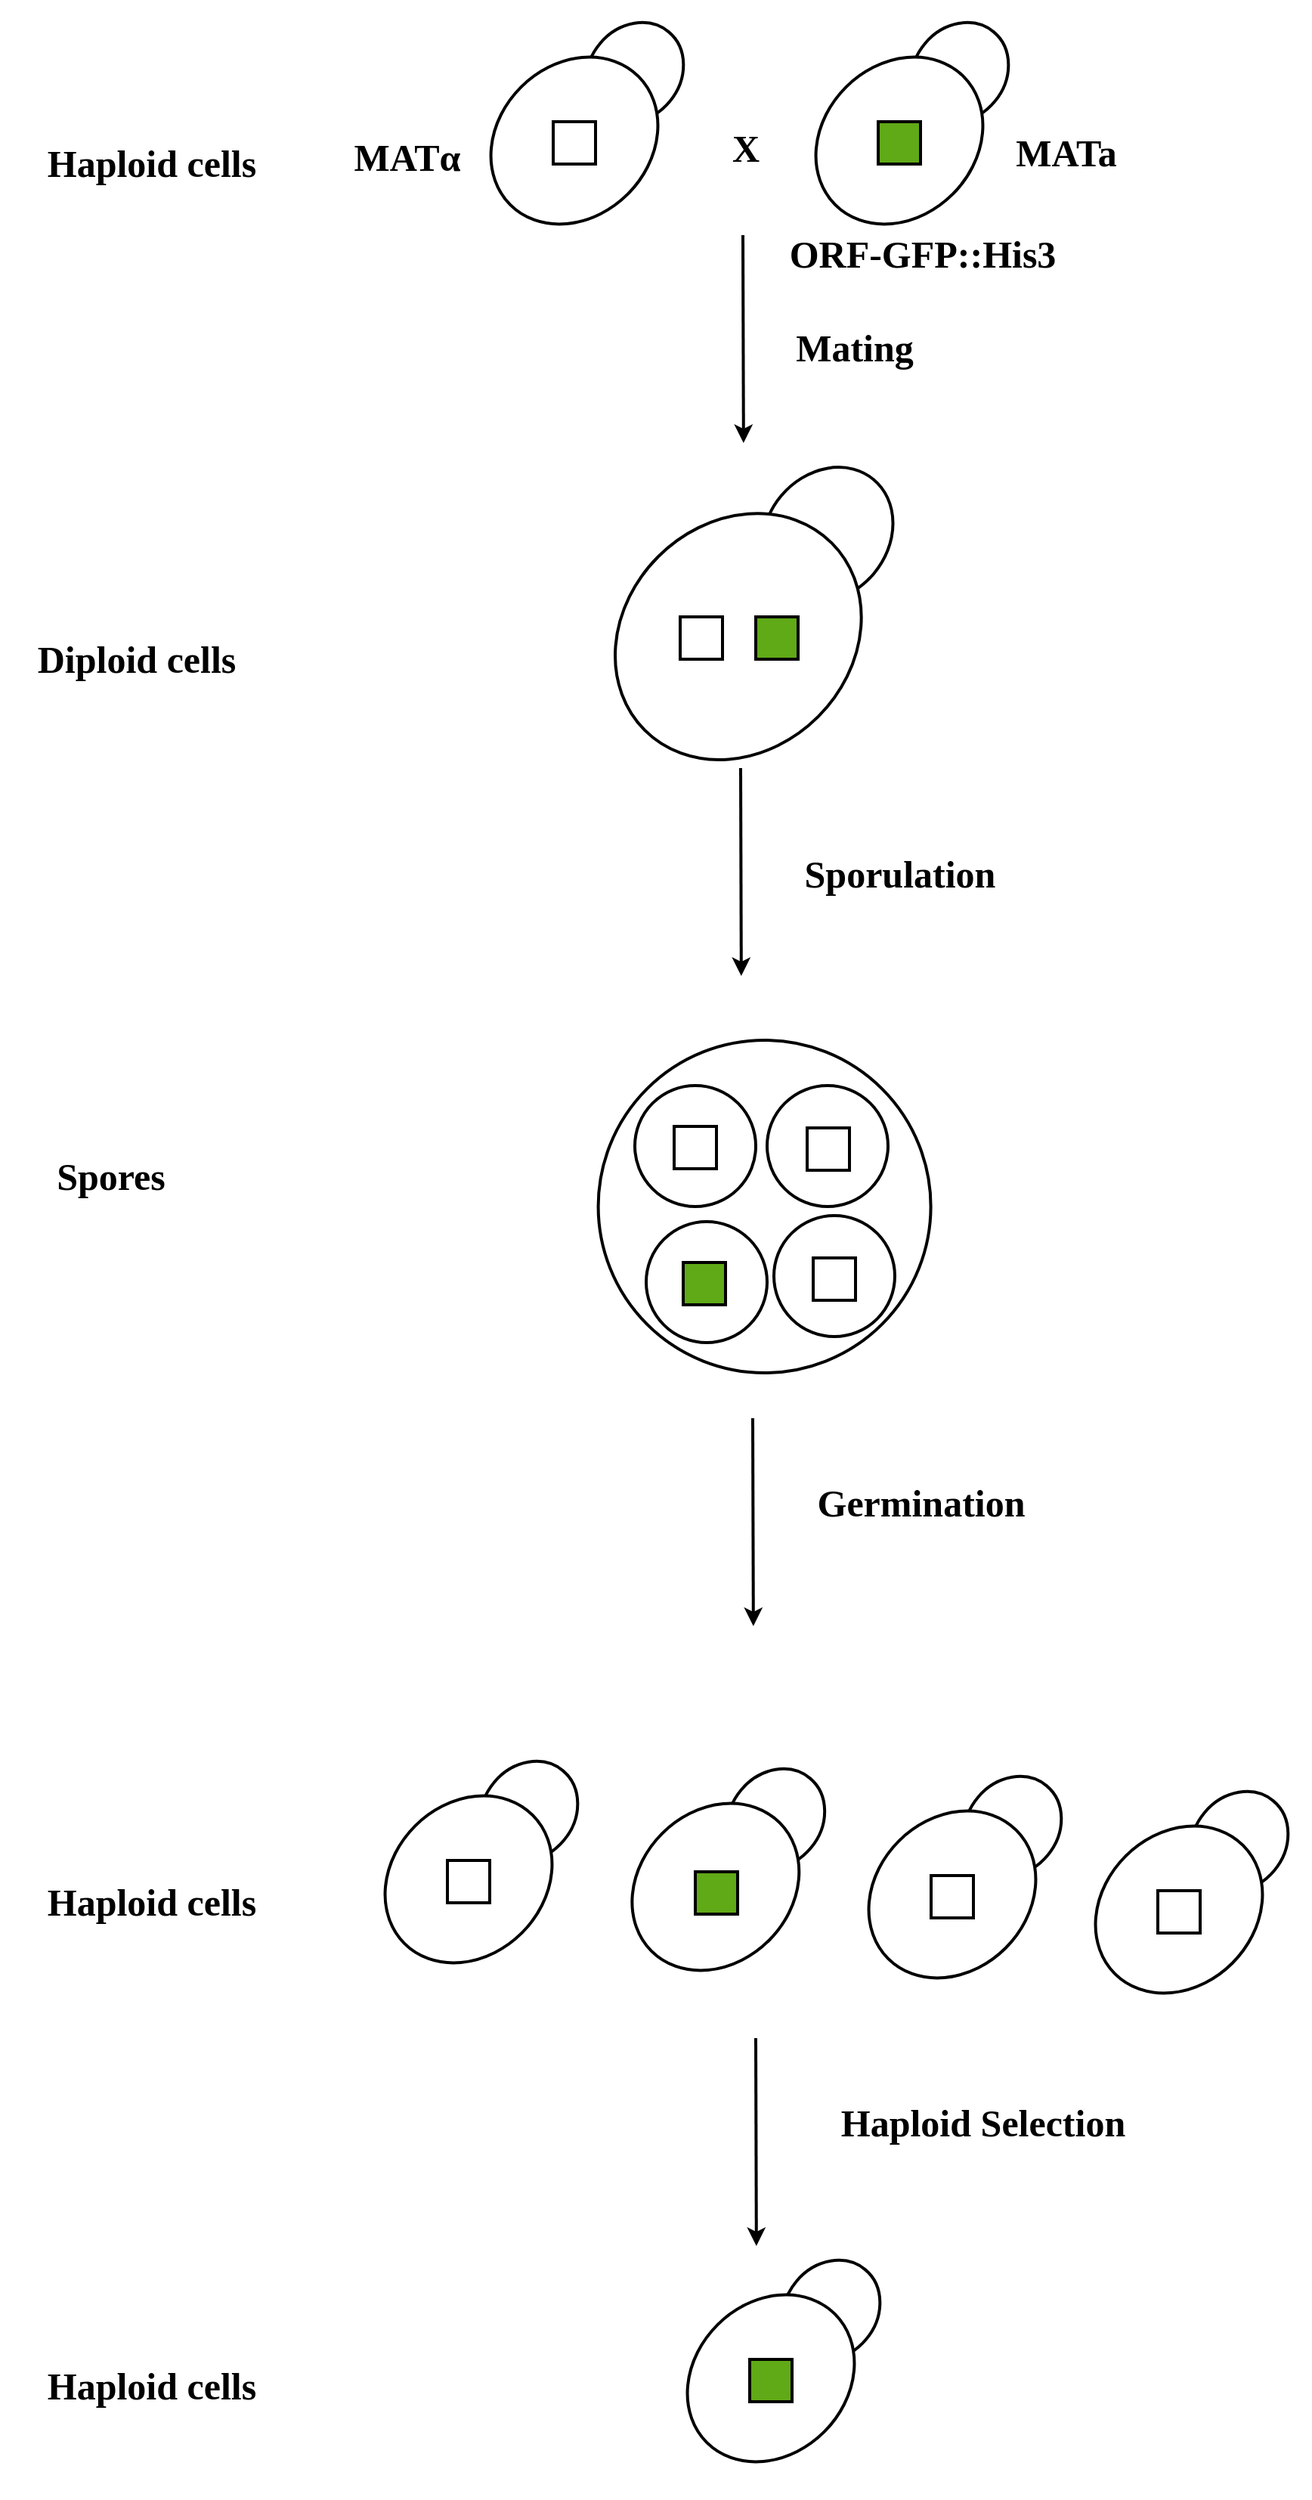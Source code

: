 <mxfile version="13.7.3" type="gitlab">
  <diagram id="beiPa8BHD_OdnOx-yBbd" name="Page-1">
    <mxGraphModel dx="3655" dy="2028" grid="1" gridSize="10" guides="0" tooltips="1" connect="1" arrows="1" fold="1" page="1" pageScale="1" pageWidth="850" pageHeight="1100" math="0" shadow="0">
      <root>
        <mxCell id="0" />
        <mxCell id="1" parent="0" />
        <mxCell id="B4sxJnHl5gxaD_2t0ISS-19" value="" style="endArrow=classic;html=1;strokeWidth=2;fontFamily=Georgia;fontSize=25;fontStyle=1" parent="1" edge="1">
          <mxGeometry width="50" height="50" relative="1" as="geometry">
            <mxPoint x="271.5" y="187.5" as="sourcePoint" />
            <mxPoint x="271.92" y="325" as="targetPoint" />
          </mxGeometry>
        </mxCell>
        <mxCell id="B4sxJnHl5gxaD_2t0ISS-20" value="" style="endArrow=classic;html=1;strokeWidth=2;fontFamily=Georgia;fontSize=25;fontStyle=1" parent="1" edge="1">
          <mxGeometry width="50" height="50" relative="1" as="geometry">
            <mxPoint x="270" y="540" as="sourcePoint" />
            <mxPoint x="270.42" y="677.5" as="targetPoint" />
          </mxGeometry>
        </mxCell>
        <mxCell id="B4sxJnHl5gxaD_2t0ISS-25" value="" style="ellipse;whiteSpace=wrap;html=1;rotation=130;direction=south;fillColor=#FFFFFF;fontFamily=Georgia;fontSize=25;fontStyle=1;strokeWidth=2;" parent="1" vertex="1">
          <mxGeometry x="280" y="345.62" width="95" height="80" as="geometry" />
        </mxCell>
        <mxCell id="B4sxJnHl5gxaD_2t0ISS-26" value="" style="ellipse;whiteSpace=wrap;html=1;direction=north;rotation=-45;fillColor=#FFFFFF;fontFamily=Georgia;fontSize=25;fontStyle=1;strokeWidth=2;" parent="1" vertex="1">
          <mxGeometry x="180.92" y="378.21" width="175" height="149.67" as="geometry" />
        </mxCell>
        <mxCell id="B4sxJnHl5gxaD_2t0ISS-27" value="" style="ellipse;whiteSpace=wrap;html=1;aspect=fixed;strokeColor=#000000;fillColor=#FFFFFF;fontFamily=Georgia;fontSize=25;fontStyle=1;strokeWidth=2;" parent="1" vertex="1">
          <mxGeometry x="175.8" y="720" width="220" height="220" as="geometry" />
        </mxCell>
        <mxCell id="B4sxJnHl5gxaD_2t0ISS-28" value="" style="ellipse;whiteSpace=wrap;html=1;aspect=fixed;strokeColor=#000000;fillColor=#FFFFFF;fontFamily=Georgia;fontSize=25;fontStyle=1;strokeWidth=2;" parent="1" vertex="1">
          <mxGeometry x="200" y="750" width="80" height="80" as="geometry" />
        </mxCell>
        <mxCell id="B4sxJnHl5gxaD_2t0ISS-29" value="" style="ellipse;whiteSpace=wrap;html=1;aspect=fixed;strokeColor=#000000;fillColor=#FFFFFF;fontFamily=Georgia;fontSize=25;fontStyle=1;strokeWidth=2;" parent="1" vertex="1">
          <mxGeometry x="287.5" y="750" width="80" height="80" as="geometry" />
        </mxCell>
        <mxCell id="B4sxJnHl5gxaD_2t0ISS-30" value="" style="ellipse;whiteSpace=wrap;html=1;aspect=fixed;strokeColor=#000000;fillColor=#FFFFFF;fontFamily=Georgia;fontSize=25;fontStyle=1;strokeWidth=2;" parent="1" vertex="1">
          <mxGeometry x="207.5" y="840" width="80" height="80" as="geometry" />
        </mxCell>
        <mxCell id="B4sxJnHl5gxaD_2t0ISS-31" value="" style="ellipse;whiteSpace=wrap;html=1;aspect=fixed;strokeColor=#000000;fillColor=#FFFFFF;fontFamily=Georgia;fontSize=25;fontStyle=1;strokeWidth=2;" parent="1" vertex="1">
          <mxGeometry x="292" y="836" width="80" height="80" as="geometry" />
        </mxCell>
        <mxCell id="B4sxJnHl5gxaD_2t0ISS-32" value="&lt;font style=&quot;font-size: 25px;&quot;&gt;X&lt;/font&gt;" style="text;html=1;align=center;verticalAlign=middle;resizable=0;points=[];autosize=1;fontFamily=Georgia;fontSize=25;fontStyle=1;strokeWidth=2;" parent="1" vertex="1">
          <mxGeometry x="252.5" y="110" width="40" height="40" as="geometry" />
        </mxCell>
        <mxCell id="B4sxJnHl5gxaD_2t0ISS-33" value="" style="endArrow=classic;html=1;strokeWidth=2;fontFamily=Georgia;fontSize=25;fontStyle=1" parent="1" edge="1">
          <mxGeometry width="50" height="50" relative="1" as="geometry">
            <mxPoint x="278" y="970" as="sourcePoint" />
            <mxPoint x="278.42" y="1107.5" as="targetPoint" />
          </mxGeometry>
        </mxCell>
        <mxCell id="B4sxJnHl5gxaD_2t0ISS-39" value="" style="ellipse;whiteSpace=wrap;html=1;rotation=130;direction=south;fillColor=#FFFFFF;fontFamily=Georgia;fontSize=25;fontStyle=1;strokeWidth=2;" parent="1" vertex="1">
          <mxGeometry x="258.42" y="1205" width="70" height="60" as="geometry" />
        </mxCell>
        <mxCell id="B4sxJnHl5gxaD_2t0ISS-40" value="" style="ellipse;whiteSpace=wrap;html=1;direction=north;rotation=-45;fillColor=#FFFFFF;fontFamily=Georgia;fontSize=25;fontStyle=1;strokeWidth=2;" parent="1" vertex="1">
          <mxGeometry x="193.42" y="1230" width="120" height="100" as="geometry" />
        </mxCell>
        <mxCell id="B4sxJnHl5gxaD_2t0ISS-48" value="" style="endArrow=classic;html=1;strokeWidth=2;fontFamily=Georgia;fontSize=25;fontStyle=1" parent="1" edge="1">
          <mxGeometry width="50" height="50" relative="1" as="geometry">
            <mxPoint x="280" y="1380" as="sourcePoint" />
            <mxPoint x="280.42" y="1517.5" as="targetPoint" />
          </mxGeometry>
        </mxCell>
        <mxCell id="B4sxJnHl5gxaD_2t0ISS-50" value="&lt;font style=&quot;font-size: 25px;&quot;&gt;&lt;span style=&quot;font-size: 25px;&quot;&gt;&lt;font style=&quot;font-size: 25px;&quot;&gt;Mating&lt;/font&gt;&lt;/span&gt;&lt;/font&gt;" style="text;html=1;align=center;verticalAlign=middle;resizable=0;points=[];autosize=1;fontFamily=Georgia;fontSize=25;fontStyle=1;strokeWidth=2;" parent="1" vertex="1">
          <mxGeometry x="290" y="242" width="110" height="40" as="geometry" />
        </mxCell>
        <mxCell id="B4sxJnHl5gxaD_2t0ISS-51" value="&lt;font style=&quot;font-size: 25px;&quot;&gt;&lt;span style=&quot;font-size: 25px;&quot;&gt;&lt;font style=&quot;font-size: 25px;&quot;&gt;Sporulation&lt;/font&gt;&lt;/span&gt;&lt;/font&gt;" style="text;html=1;align=center;verticalAlign=middle;resizable=0;points=[];autosize=1;fontFamily=Georgia;fontSize=25;fontStyle=1;strokeWidth=2;" parent="1" vertex="1">
          <mxGeometry x="290" y="590" width="170" height="40" as="geometry" />
        </mxCell>
        <mxCell id="B4sxJnHl5gxaD_2t0ISS-52" value="&lt;div style=&quot;font-size: 25px;&quot;&gt;&lt;font style=&quot;font-size: 25px;&quot;&gt;&lt;span style=&quot;font-size: 25px;&quot;&gt;&lt;font style=&quot;font-size: 25px;&quot;&gt;Germination&lt;/font&gt;&lt;/span&gt;&lt;/font&gt;&lt;/div&gt;" style="text;html=1;align=center;verticalAlign=middle;resizable=0;points=[];autosize=1;fontFamily=Georgia;fontSize=25;fontStyle=1;strokeWidth=2;" parent="1" vertex="1">
          <mxGeometry x="299" y="1006" width="180" height="40" as="geometry" />
        </mxCell>
        <mxCell id="B4sxJnHl5gxaD_2t0ISS-53" value="&lt;div style=&quot;font-size: 25px;&quot;&gt;&lt;font style=&quot;font-size: 25px;&quot;&gt;&lt;span style=&quot;font-size: 25px;&quot;&gt;&lt;font style=&quot;font-size: 25px;&quot;&gt;Haploid Selection&lt;br style=&quot;font-size: 25px;&quot;&gt;&lt;/font&gt;&lt;/span&gt;&lt;/font&gt;&lt;/div&gt;" style="text;html=1;align=center;verticalAlign=middle;resizable=0;points=[];autosize=1;fontFamily=Georgia;fontSize=25;fontStyle=1;strokeWidth=2;" parent="1" vertex="1">
          <mxGeometry x="310" y="1416" width="240" height="40" as="geometry" />
        </mxCell>
        <mxCell id="B4sxJnHl5gxaD_2t0ISS-54" value="&lt;font style=&quot;font-size: 25px;&quot;&gt;&lt;span style=&quot;font-size: 25px;&quot;&gt;&lt;font style=&quot;font-size: 25px;&quot;&gt;ORF-GFP::His3&lt;/font&gt;&lt;/span&gt;&lt;/font&gt;" style="text;html=1;align=center;verticalAlign=middle;resizable=0;points=[];autosize=1;fontFamily=Georgia;fontSize=25;fontStyle=1;strokeWidth=2;" parent="1" vertex="1">
          <mxGeometry x="280" y="180" width="220" height="40" as="geometry" />
        </mxCell>
        <mxCell id="B4sxJnHl5gxaD_2t0ISS-78" value="&lt;font style=&quot;font-size: 25px;&quot;&gt;&lt;span style=&quot;font-size: 25px;&quot;&gt;&lt;font style=&quot;font-size: 25px;&quot;&gt;MATa&lt;/font&gt;&lt;/span&gt;&lt;/font&gt;" style="text;html=1;align=center;verticalAlign=middle;resizable=0;points=[];autosize=1;fontFamily=Georgia;fontSize=25;fontStyle=1;strokeWidth=2;" parent="1" vertex="1">
          <mxGeometry x="440" y="112.5" width="90" height="40" as="geometry" />
        </mxCell>
        <mxCell id="B4sxJnHl5gxaD_2t0ISS-79" value="&lt;font style=&quot;font-size: 25px;&quot;&gt;&lt;span style=&quot;font-size: 25px;&quot;&gt;&lt;font style=&quot;font-size: 25px;&quot;&gt;MATα&lt;/font&gt;&lt;/span&gt;&lt;/font&gt;" style="text;html=1;align=center;verticalAlign=middle;resizable=0;points=[];autosize=1;fontFamily=Georgia;fontSize=25;fontStyle=1;strokeWidth=2;" parent="1" vertex="1">
          <mxGeometry x="4" y="116" width="90" height="40" as="geometry" />
        </mxCell>
        <mxCell id="uPPyn5asTpFvwDlICpT2-1" value="" style="ellipse;whiteSpace=wrap;html=1;rotation=130;direction=south;fillColor=#FFFFFF;fontFamily=Georgia;fontSize=25;fontStyle=1;strokeWidth=2;" parent="1" vertex="1">
          <mxGeometry x="380" y="50" width="70" height="60" as="geometry" />
        </mxCell>
        <mxCell id="uPPyn5asTpFvwDlICpT2-2" value="" style="ellipse;whiteSpace=wrap;html=1;direction=north;rotation=-45;fillColor=#FFFFFF;fontFamily=Georgia;fontSize=25;fontStyle=1;strokeWidth=2;" parent="1" vertex="1">
          <mxGeometry x="315" y="75" width="120" height="100" as="geometry" />
        </mxCell>
        <mxCell id="uPPyn5asTpFvwDlICpT2-3" value="" style="whiteSpace=wrap;html=1;aspect=fixed;strokeColor=#000000;fillColor=#60A917;direction=south;fontFamily=Georgia;fontSize=25;fontStyle=1;strokeWidth=2;" parent="1" vertex="1">
          <mxGeometry x="361" y="112.5" width="28" height="28" as="geometry" />
        </mxCell>
        <mxCell id="uPPyn5asTpFvwDlICpT2-4" value="" style="ellipse;whiteSpace=wrap;html=1;rotation=130;direction=south;fillColor=#FFFFFF;fontFamily=Georgia;fontSize=25;fontStyle=1;strokeWidth=2;" parent="1" vertex="1">
          <mxGeometry x="165" y="50" width="70" height="60" as="geometry" />
        </mxCell>
        <mxCell id="uPPyn5asTpFvwDlICpT2-5" value="" style="ellipse;whiteSpace=wrap;html=1;direction=north;rotation=-45;fillColor=#FFFFFF;fontFamily=Georgia;fontSize=25;fontStyle=1;strokeWidth=2;" parent="1" vertex="1">
          <mxGeometry x="100.0" y="75" width="120" height="100" as="geometry" />
        </mxCell>
        <mxCell id="uPPyn5asTpFvwDlICpT2-6" value="" style="whiteSpace=wrap;html=1;aspect=fixed;strokeColor=#000000;direction=south;fillColor=#FFFFFF;fontFamily=Georgia;fontSize=25;fontStyle=1;strokeWidth=2;" parent="1" vertex="1">
          <mxGeometry x="146" y="112.5" width="28" height="28" as="geometry" />
        </mxCell>
        <mxCell id="uPPyn5asTpFvwDlICpT2-7" value="" style="whiteSpace=wrap;html=1;aspect=fixed;strokeColor=#000000;direction=south;fillColor=#FFFFFF;fontFamily=Georgia;fontSize=25;fontStyle=1;strokeWidth=2;" parent="1" vertex="1">
          <mxGeometry x="230" y="440" width="28" height="28" as="geometry" />
        </mxCell>
        <mxCell id="uPPyn5asTpFvwDlICpT2-8" value="" style="whiteSpace=wrap;html=1;aspect=fixed;strokeColor=#000000;fillColor=#60A917;direction=south;fontFamily=Georgia;fontSize=25;fontStyle=1;strokeWidth=2;" parent="1" vertex="1">
          <mxGeometry x="280" y="440" width="28" height="28" as="geometry" />
        </mxCell>
        <mxCell id="uPPyn5asTpFvwDlICpT2-9" value="" style="whiteSpace=wrap;html=1;aspect=fixed;strokeColor=#000000;direction=south;fillColor=#FFFFFF;fontFamily=Georgia;fontSize=25;fontStyle=1;strokeWidth=2;" parent="1" vertex="1">
          <mxGeometry x="226" y="777" width="28" height="28" as="geometry" />
        </mxCell>
        <mxCell id="uPPyn5asTpFvwDlICpT2-10" value="" style="whiteSpace=wrap;html=1;aspect=fixed;strokeColor=#000000;direction=south;fillColor=#FFFFFF;fontFamily=Georgia;fontSize=25;fontStyle=1;strokeWidth=2;" parent="1" vertex="1">
          <mxGeometry x="314" y="778" width="28" height="28" as="geometry" />
        </mxCell>
        <mxCell id="uPPyn5asTpFvwDlICpT2-11" value="" style="whiteSpace=wrap;html=1;aspect=fixed;strokeColor=#000000;direction=south;fillColor=#FFFFFF;fontFamily=Georgia;fontSize=25;fontStyle=1;strokeWidth=2;" parent="1" vertex="1">
          <mxGeometry x="318" y="864" width="28" height="28" as="geometry" />
        </mxCell>
        <mxCell id="uPPyn5asTpFvwDlICpT2-12" value="" style="whiteSpace=wrap;html=1;aspect=fixed;strokeColor=#000000;fillColor=#60A917;direction=south;fontFamily=Georgia;fontSize=25;fontStyle=1;strokeWidth=2;" parent="1" vertex="1">
          <mxGeometry x="240" y="1270" width="28" height="28" as="geometry" />
        </mxCell>
        <mxCell id="uPPyn5asTpFvwDlICpT2-13" value="" style="ellipse;whiteSpace=wrap;html=1;rotation=130;direction=south;fillColor=#FFFFFF;fontFamily=Georgia;fontSize=25;fontStyle=1;strokeWidth=2;" parent="1" vertex="1">
          <mxGeometry x="95" y="1200" width="70" height="60" as="geometry" />
        </mxCell>
        <mxCell id="uPPyn5asTpFvwDlICpT2-14" value="" style="ellipse;whiteSpace=wrap;html=1;direction=north;rotation=-45;fillColor=#FFFFFF;fontFamily=Georgia;fontSize=25;fontStyle=1;strokeWidth=2;" parent="1" vertex="1">
          <mxGeometry x="30.0" y="1225" width="120" height="100" as="geometry" />
        </mxCell>
        <mxCell id="uPPyn5asTpFvwDlICpT2-15" value="" style="whiteSpace=wrap;html=1;aspect=fixed;strokeColor=#000000;direction=south;fillColor=#FFFFFF;fontFamily=Georgia;fontSize=25;fontStyle=1;strokeWidth=2;" parent="1" vertex="1">
          <mxGeometry x="76" y="1262.5" width="28" height="28" as="geometry" />
        </mxCell>
        <mxCell id="uPPyn5asTpFvwDlICpT2-16" value="" style="ellipse;whiteSpace=wrap;html=1;rotation=130;direction=south;fillColor=#FFFFFF;fontFamily=Georgia;fontSize=25;fontStyle=1;strokeWidth=2;" parent="1" vertex="1">
          <mxGeometry x="415" y="1210" width="70" height="60" as="geometry" />
        </mxCell>
        <mxCell id="uPPyn5asTpFvwDlICpT2-17" value="" style="ellipse;whiteSpace=wrap;html=1;direction=north;rotation=-45;fillColor=#FFFFFF;fontFamily=Georgia;fontSize=25;fontStyle=1;strokeWidth=2;" parent="1" vertex="1">
          <mxGeometry x="350" y="1235" width="120" height="100" as="geometry" />
        </mxCell>
        <mxCell id="uPPyn5asTpFvwDlICpT2-18" value="" style="whiteSpace=wrap;html=1;aspect=fixed;strokeColor=#000000;direction=south;fillColor=#FFFFFF;fontFamily=Georgia;fontSize=25;fontStyle=1;strokeWidth=2;" parent="1" vertex="1">
          <mxGeometry x="396" y="1272.5" width="28" height="28" as="geometry" />
        </mxCell>
        <mxCell id="uPPyn5asTpFvwDlICpT2-19" value="" style="ellipse;whiteSpace=wrap;html=1;rotation=130;direction=south;fillColor=#FFFFFF;fontFamily=Georgia;fontSize=25;fontStyle=1;strokeWidth=2;" parent="1" vertex="1">
          <mxGeometry x="565" y="1220" width="70" height="60" as="geometry" />
        </mxCell>
        <mxCell id="uPPyn5asTpFvwDlICpT2-20" value="" style="ellipse;whiteSpace=wrap;html=1;direction=north;rotation=-45;fillColor=#FFFFFF;fontFamily=Georgia;fontSize=25;fontStyle=1;strokeWidth=2;" parent="1" vertex="1">
          <mxGeometry x="500" y="1245" width="120" height="100" as="geometry" />
        </mxCell>
        <mxCell id="uPPyn5asTpFvwDlICpT2-21" value="" style="whiteSpace=wrap;html=1;aspect=fixed;strokeColor=#000000;direction=south;fillColor=#FFFFFF;fontFamily=Georgia;fontSize=25;fontStyle=1;strokeWidth=2;" parent="1" vertex="1">
          <mxGeometry x="546" y="1282.5" width="28" height="28" as="geometry" />
        </mxCell>
        <mxCell id="uPPyn5asTpFvwDlICpT2-23" value="" style="ellipse;whiteSpace=wrap;html=1;rotation=130;direction=south;fillColor=#FFFFFF;fontFamily=Georgia;fontSize=25;fontStyle=1;strokeWidth=2;" parent="1" vertex="1">
          <mxGeometry x="295" y="1530" width="70" height="60" as="geometry" />
        </mxCell>
        <mxCell id="uPPyn5asTpFvwDlICpT2-24" value="" style="ellipse;whiteSpace=wrap;html=1;direction=north;rotation=-45;fillColor=#FFFFFF;fontFamily=Georgia;fontSize=25;fontStyle=1;strokeWidth=2;" parent="1" vertex="1">
          <mxGeometry x="230" y="1555" width="120" height="100" as="geometry" />
        </mxCell>
        <mxCell id="uPPyn5asTpFvwDlICpT2-25" value="" style="whiteSpace=wrap;html=1;aspect=fixed;strokeColor=#000000;fillColor=#60A917;direction=south;fontFamily=Georgia;fontSize=25;fontStyle=1;strokeWidth=2;" parent="1" vertex="1">
          <mxGeometry x="276" y="1592.5" width="28" height="28" as="geometry" />
        </mxCell>
        <mxCell id="uPPyn5asTpFvwDlICpT2-26" value="" style="whiteSpace=wrap;html=1;aspect=fixed;strokeColor=#000000;fillColor=#60A917;direction=south;fontFamily=Georgia;fontSize=25;fontStyle=1;strokeWidth=2;" parent="1" vertex="1">
          <mxGeometry x="232" y="867" width="28" height="28" as="geometry" />
        </mxCell>
        <mxCell id="uPPyn5asTpFvwDlICpT2-27" value="&lt;font style=&quot;font-size: 25px;&quot;&gt;&lt;span style=&quot;font-size: 25px;&quot;&gt;&lt;font style=&quot;font-size: 25px;&quot;&gt;Diploid cells&lt;br style=&quot;font-size: 25px;&quot;&gt;&lt;/font&gt;&lt;/span&gt;&lt;/font&gt;" style="text;html=1;align=center;verticalAlign=middle;resizable=0;points=[];autosize=1;fontFamily=Georgia;fontSize=25;fontStyle=1;strokeWidth=2;" parent="1" vertex="1">
          <mxGeometry x="-220.0" y="448.05" width="180" height="40" as="geometry" />
        </mxCell>
        <mxCell id="uPPyn5asTpFvwDlICpT2-28" value="&lt;font style=&quot;font-size: 25px;&quot;&gt;&lt;span style=&quot;font-size: 25px;&quot;&gt;&lt;font style=&quot;font-size: 25px;&quot;&gt;Spores&lt;br style=&quot;font-size: 25px;&quot;&gt;&lt;/font&gt;&lt;/span&gt;&lt;/font&gt;" style="text;html=1;align=center;verticalAlign=middle;resizable=0;points=[];autosize=1;fontFamily=Georgia;fontSize=25;fontStyle=1;strokeWidth=2;" parent="1" vertex="1">
          <mxGeometry x="-197.0" y="790" width="100" height="40" as="geometry" />
        </mxCell>
        <mxCell id="uPPyn5asTpFvwDlICpT2-29" value="&lt;font style=&quot;font-size: 25px;&quot;&gt;&lt;span style=&quot;font-size: 25px;&quot;&gt;&lt;font style=&quot;font-size: 25px;&quot;&gt;Haploid cells&lt;br style=&quot;font-size: 25px;&quot;&gt;&lt;/font&gt;&lt;/span&gt;&lt;/font&gt;" style="text;html=1;align=center;verticalAlign=middle;resizable=0;points=[];autosize=1;fontFamily=Georgia;fontSize=25;fontStyle=1;strokeWidth=2;" parent="1" vertex="1">
          <mxGeometry x="-210.0" y="120" width="180" height="40" as="geometry" />
        </mxCell>
        <mxCell id="uPPyn5asTpFvwDlICpT2-31" value="&lt;font style=&quot;font-size: 25px;&quot;&gt;&lt;span style=&quot;font-size: 25px;&quot;&gt;&lt;font style=&quot;font-size: 25px;&quot;&gt;Haploid cells&lt;br style=&quot;font-size: 25px;&quot;&gt;&lt;/font&gt;&lt;/span&gt;&lt;/font&gt;" style="text;html=1;align=center;verticalAlign=middle;resizable=0;points=[];autosize=1;fontFamily=Georgia;fontSize=25;fontStyle=1;strokeWidth=2;" parent="1" vertex="1">
          <mxGeometry x="-210.0" y="1270" width="180" height="40" as="geometry" />
        </mxCell>
        <mxCell id="uPPyn5asTpFvwDlICpT2-32" value="&lt;font style=&quot;font-size: 25px;&quot;&gt;&lt;span style=&quot;font-size: 25px;&quot;&gt;&lt;font style=&quot;font-size: 25px;&quot;&gt;Haploid cells&lt;br style=&quot;font-size: 25px;&quot;&gt;&lt;/font&gt;&lt;/span&gt;&lt;/font&gt;" style="text;html=1;align=center;verticalAlign=middle;resizable=0;points=[];autosize=1;fontFamily=Georgia;fontSize=25;fontStyle=1;strokeWidth=2;" parent="1" vertex="1">
          <mxGeometry x="-210.0" y="1590" width="180" height="40" as="geometry" />
        </mxCell>
      </root>
    </mxGraphModel>
  </diagram>
</mxfile>
